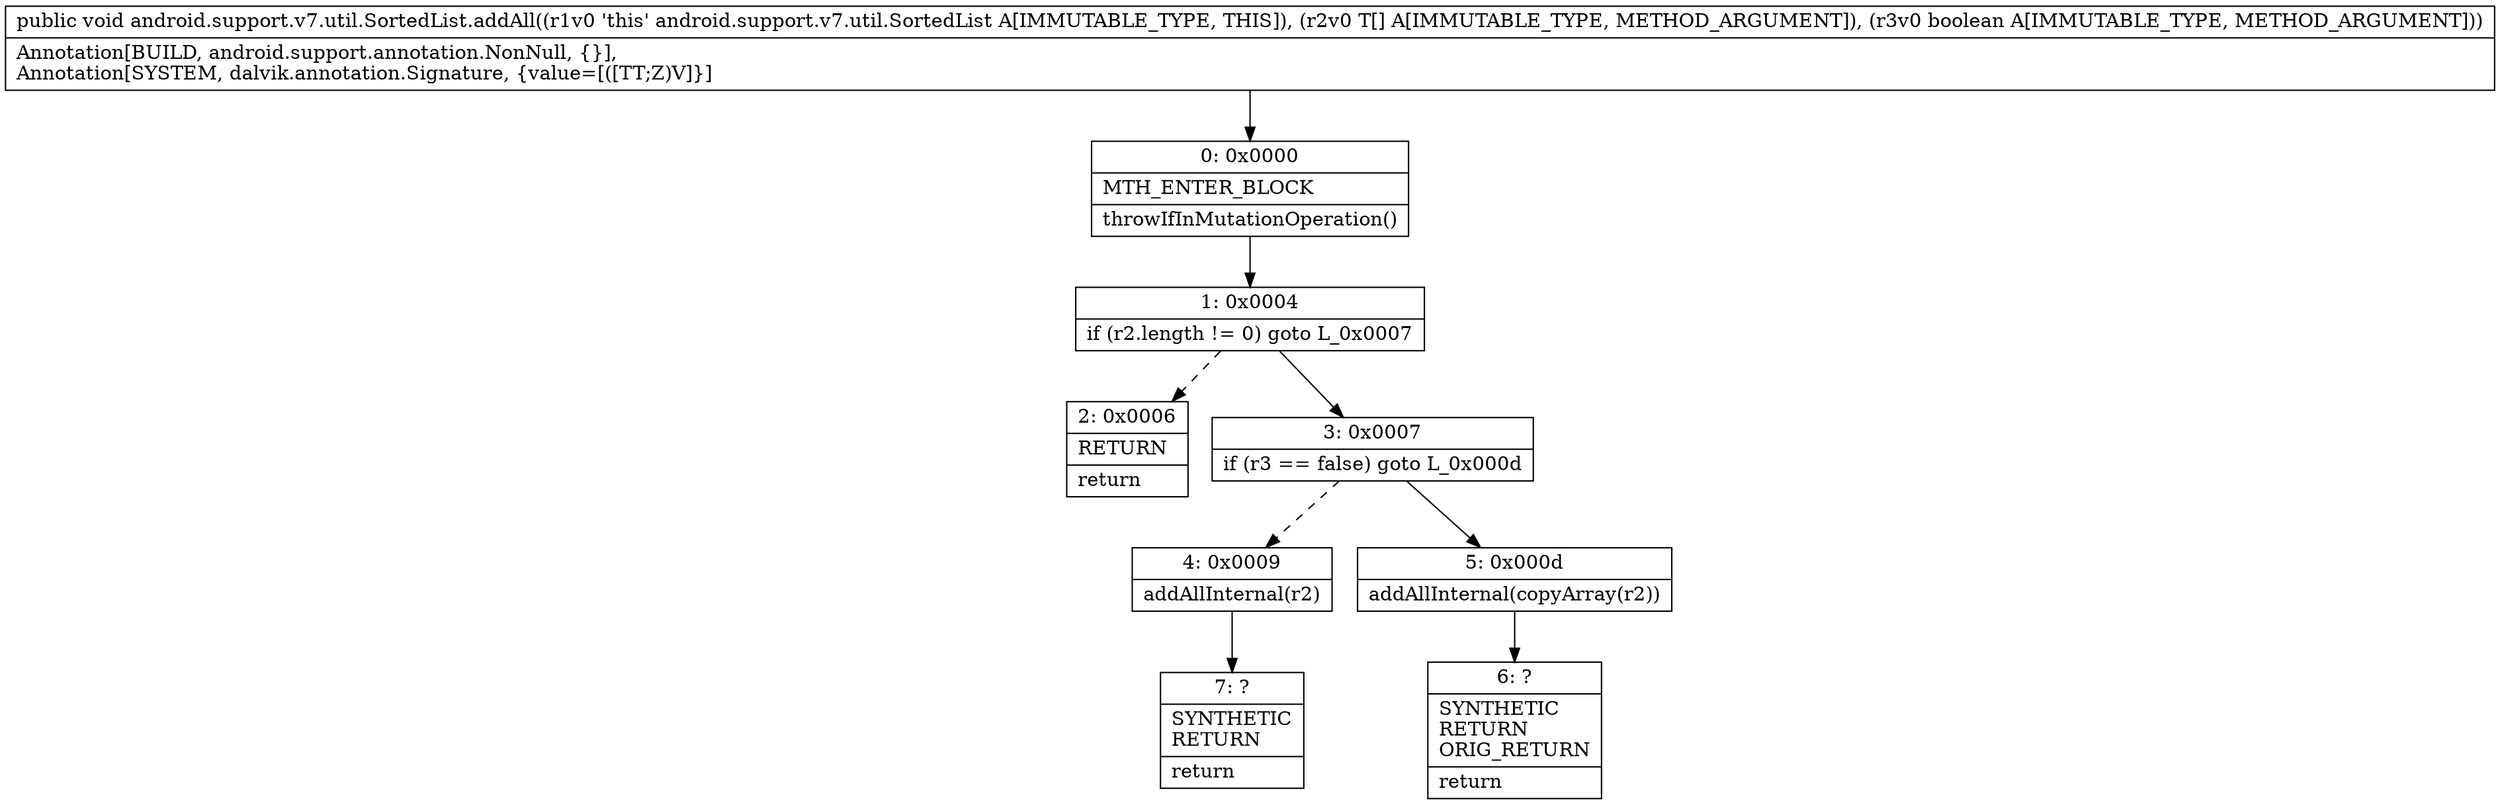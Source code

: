 digraph "CFG forandroid.support.v7.util.SortedList.addAll([Ljava\/lang\/Object;Z)V" {
Node_0 [shape=record,label="{0\:\ 0x0000|MTH_ENTER_BLOCK\l|throwIfInMutationOperation()\l}"];
Node_1 [shape=record,label="{1\:\ 0x0004|if (r2.length != 0) goto L_0x0007\l}"];
Node_2 [shape=record,label="{2\:\ 0x0006|RETURN\l|return\l}"];
Node_3 [shape=record,label="{3\:\ 0x0007|if (r3 == false) goto L_0x000d\l}"];
Node_4 [shape=record,label="{4\:\ 0x0009|addAllInternal(r2)\l}"];
Node_5 [shape=record,label="{5\:\ 0x000d|addAllInternal(copyArray(r2))\l}"];
Node_6 [shape=record,label="{6\:\ ?|SYNTHETIC\lRETURN\lORIG_RETURN\l|return\l}"];
Node_7 [shape=record,label="{7\:\ ?|SYNTHETIC\lRETURN\l|return\l}"];
MethodNode[shape=record,label="{public void android.support.v7.util.SortedList.addAll((r1v0 'this' android.support.v7.util.SortedList A[IMMUTABLE_TYPE, THIS]), (r2v0 T[] A[IMMUTABLE_TYPE, METHOD_ARGUMENT]), (r3v0 boolean A[IMMUTABLE_TYPE, METHOD_ARGUMENT]))  | Annotation[BUILD, android.support.annotation.NonNull, \{\}], \lAnnotation[SYSTEM, dalvik.annotation.Signature, \{value=[([TT;Z)V]\}]\l}"];
MethodNode -> Node_0;
Node_0 -> Node_1;
Node_1 -> Node_2[style=dashed];
Node_1 -> Node_3;
Node_3 -> Node_4[style=dashed];
Node_3 -> Node_5;
Node_4 -> Node_7;
Node_5 -> Node_6;
}

